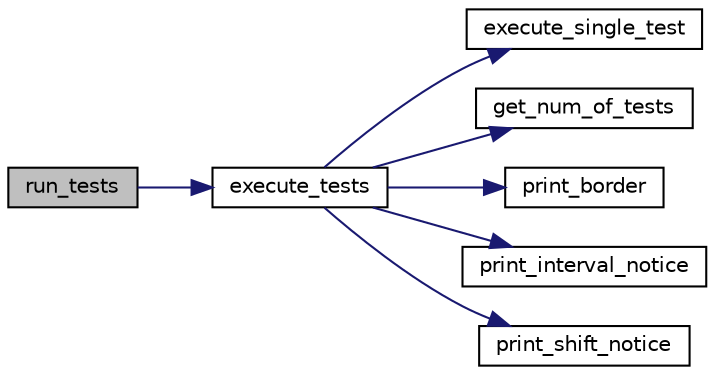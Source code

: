 digraph "run_tests"
{
 // LATEX_PDF_SIZE
  edge [fontname="Helvetica",fontsize="10",labelfontname="Helvetica",labelfontsize="10"];
  node [fontname="Helvetica",fontsize="10",shape=record];
  rankdir="LR";
  Node1 [label="run_tests",height=0.2,width=0.4,color="black", fillcolor="grey75", style="filled", fontcolor="black",tooltip=" "];
  Node1 -> Node2 [color="midnightblue",fontsize="10",style="solid",fontname="Helvetica"];
  Node2 [label="execute_tests",height=0.2,width=0.4,color="black", fillcolor="white", style="filled",URL="$check_8cpp.html#a690936755ccb680c3abbdad01606f529",tooltip="See check.h for full documentation."];
  Node2 -> Node3 [color="midnightblue",fontsize="10",style="solid",fontname="Helvetica"];
  Node3 [label="execute_single_test",height=0.2,width=0.4,color="black", fillcolor="white", style="filled",URL="$check_8cpp.html#a2d29d4c2ed1d7e0293a947c714a87051",tooltip=" "];
  Node2 -> Node4 [color="midnightblue",fontsize="10",style="solid",fontname="Helvetica"];
  Node4 [label="get_num_of_tests",height=0.2,width=0.4,color="black", fillcolor="white", style="filled",URL="$test__functions_8cpp.html#afe4689f3fbf4021247fe805eecd0dac9",tooltip=" "];
  Node2 -> Node5 [color="midnightblue",fontsize="10",style="solid",fontname="Helvetica"];
  Node5 [label="print_border",height=0.2,width=0.4,color="black", fillcolor="white", style="filled",URL="$check_8cpp.html#adbd00633d8fcd31571bf45848faab7d1",tooltip="Prints a line of asterisks to \"beautify\" output."];
  Node2 -> Node6 [color="midnightblue",fontsize="10",style="solid",fontname="Helvetica"];
  Node6 [label="print_interval_notice",height=0.2,width=0.4,color="black", fillcolor="white", style="filled",URL="$check_8cpp.html#ae343cf20ff390afe9cad1d9e080df848",tooltip="Prints notice"];
  Node2 -> Node7 [color="midnightblue",fontsize="10",style="solid",fontname="Helvetica"];
  Node7 [label="print_shift_notice",height=0.2,width=0.4,color="black", fillcolor="white", style="filled",URL="$check_8cpp.html#aaff210d4da941b96f4f2980c49f64b5e",tooltip="Prints notice that original cube points will be shifted."];
}
